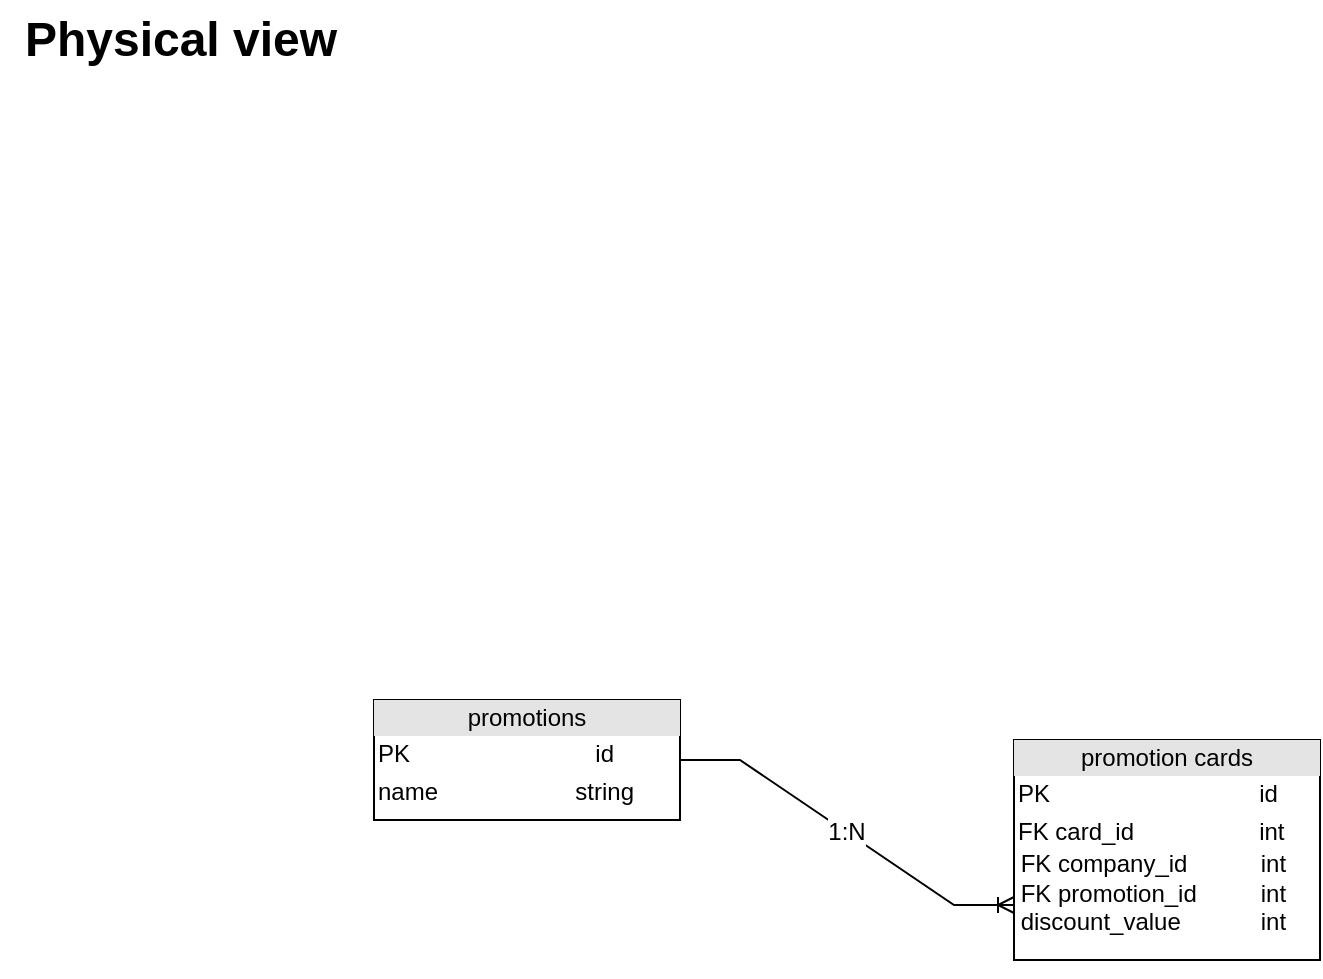 <mxfile version="19.0.3" type="device"><diagram id="crg7kzPSuup4A0AOpt3y" name="Page-1"><mxGraphModel dx="2249" dy="794" grid="1" gridSize="10" guides="1" tooltips="1" connect="1" arrows="1" fold="1" page="1" pageScale="1" pageWidth="827" pageHeight="1169" math="0" shadow="0"><root><mxCell id="0"/><mxCell id="1" parent="0"/><mxCell id="g2bVAlPtoVbqO3j8gvs--1" value="Physical view" style="text;strokeColor=none;fillColor=none;html=1;fontSize=24;fontStyle=1;verticalAlign=middle;align=center;" vertex="1" parent="1"><mxGeometry x="-827" width="180" height="40" as="geometry"/></mxCell><mxCell id="g2bVAlPtoVbqO3j8gvs--2" value="&lt;div style=&quot;text-align: center; box-sizing: border-box; width: 100%; background: rgb(228, 228, 228); padding: 2px;&quot;&gt;promotion cards&lt;/div&gt;&lt;table style=&quot;width:100%;font-size:1em;&quot; cellpadding=&quot;2&quot; cellspacing=&quot;0&quot;&gt;&lt;tbody&gt;&lt;tr&gt;&lt;td&gt;PK&lt;/td&gt;&lt;td&gt;id&lt;/td&gt;&lt;/tr&gt;&lt;tr&gt;&lt;td&gt;FK card_id&lt;/td&gt;&lt;td&gt;int&lt;/td&gt;&lt;/tr&gt;&lt;/tbody&gt;&lt;/table&gt;&lt;span style=&quot;&quot;&gt;&amp;nbsp;FK company_id&amp;nbsp; &amp;nbsp;&lt;span style=&quot;white-space: pre;&quot;&gt;&#9;&lt;/span&gt;&amp;nbsp; &amp;nbsp; &amp;nbsp;int&lt;br&gt;&amp;nbsp;FK promotion_id&lt;span style=&quot;white-space: pre;&quot;&gt;&#9;&lt;/span&gt;&amp;nbsp; &amp;nbsp; &amp;nbsp;int&lt;br&gt;&amp;nbsp;discount_value&amp;nbsp; &lt;span style=&quot;white-space: pre;&quot;&gt;&#9;&lt;/span&gt;&amp;nbsp; &amp;nbsp; &amp;nbsp;int&lt;br&gt;&lt;/span&gt;" style="verticalAlign=top;align=left;overflow=fill;html=1;" vertex="1" parent="1"><mxGeometry x="-320" y="370" width="153" height="110" as="geometry"/></mxCell><mxCell id="g2bVAlPtoVbqO3j8gvs--3" style="edgeStyle=orthogonalEdgeStyle;rounded=0;orthogonalLoop=1;jettySize=auto;html=1;exitX=0.5;exitY=1;exitDx=0;exitDy=0;" edge="1" parent="1" source="g2bVAlPtoVbqO3j8gvs--2" target="g2bVAlPtoVbqO3j8gvs--2"><mxGeometry relative="1" as="geometry"/></mxCell><mxCell id="g2bVAlPtoVbqO3j8gvs--4" value="&lt;div style=&quot;text-align: center; box-sizing: border-box; width: 100%; background: rgb(228, 228, 228); padding: 2px;&quot;&gt;promotions&lt;/div&gt;&lt;table style=&quot;width:100%;font-size:1em;&quot; cellpadding=&quot;2&quot; cellspacing=&quot;0&quot;&gt;&lt;tbody&gt;&lt;tr&gt;&lt;td&gt;PK&lt;/td&gt;&lt;td&gt;&lt;span style=&quot;white-space: pre;&quot;&gt;&#9;&lt;/span&gt;&lt;span style=&quot;white-space: pre;&quot;&gt;&#9;&lt;/span&gt;&amp;nbsp; &amp;nbsp; id&lt;/td&gt;&lt;/tr&gt;&lt;tr&gt;&lt;td&gt;name&lt;/td&gt;&lt;td&gt;&amp;nbsp;&lt;span style=&quot;white-space: pre;&quot;&gt;&#9;&lt;/span&gt;&lt;span style=&quot;white-space: pre;&quot;&gt;&#9;&lt;/span&gt;&amp;nbsp;string&lt;/td&gt;&lt;/tr&gt;&lt;/tbody&gt;&lt;/table&gt;&lt;span style=&quot;&quot;&gt;&lt;br&gt;&lt;/span&gt;" style="verticalAlign=top;align=left;overflow=fill;html=1;" vertex="1" parent="1"><mxGeometry x="-640" y="350" width="153" height="60" as="geometry"/></mxCell><mxCell id="g2bVAlPtoVbqO3j8gvs--8" value="1:N" style="edgeStyle=entityRelationEdgeStyle;fontSize=12;html=1;endArrow=ERoneToMany;rounded=0;exitX=1;exitY=0.5;exitDx=0;exitDy=0;entryX=0;entryY=0.75;entryDx=0;entryDy=0;" edge="1" parent="1" source="g2bVAlPtoVbqO3j8gvs--4" target="g2bVAlPtoVbqO3j8gvs--2"><mxGeometry width="100" height="100" relative="1" as="geometry"><mxPoint x="-220" y="440" as="sourcePoint"/><mxPoint x="-120" y="340" as="targetPoint"/></mxGeometry></mxCell></root></mxGraphModel></diagram></mxfile>